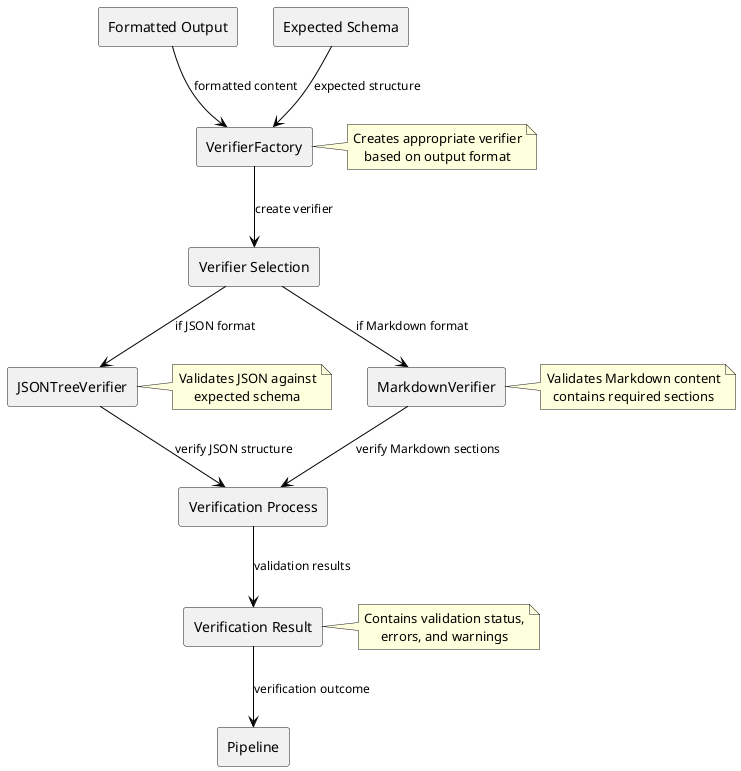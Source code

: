 ' Configure PlantUML server
!define PLANTUML_SERVER_URL https://www.plantuml.com/plantuml

@startuml Verifier_DataFlow
!include <archimate/Archimate>

' Define components
rectangle "Formatted Output" as Output
rectangle "Expected Schema" as Schema
rectangle "VerifierFactory" as Factory
rectangle "Verifier Selection" as Selection
rectangle "JSONTreeVerifier" as JSONVerifier
rectangle "MarkdownVerifier" as MDVerifier
rectangle "Verification Process" as Process
rectangle "Verification Result" as Result
rectangle "Pipeline" as Pipeline

' Define data flow
Output --> Factory : "formatted content"
Schema --> Factory : "expected structure"
Factory --> Selection : "create verifier"

Selection --> JSONVerifier : "if JSON format"
Selection --> MDVerifier : "if Markdown format"

JSONVerifier --> Process : "verify JSON structure"
MDVerifier --> Process : "verify Markdown sections"

Process --> Result : "validation results"
Result --> Pipeline : "verification outcome"

' Add notes
note right of Factory
  Creates appropriate verifier
  based on output format
end note

note right of JSONVerifier
  Validates JSON against
  expected schema
end note

note right of MDVerifier
  Validates Markdown content
  contains required sections
end note

note right of Result
  Contains validation status,
  errors, and warnings
end note

@enduml